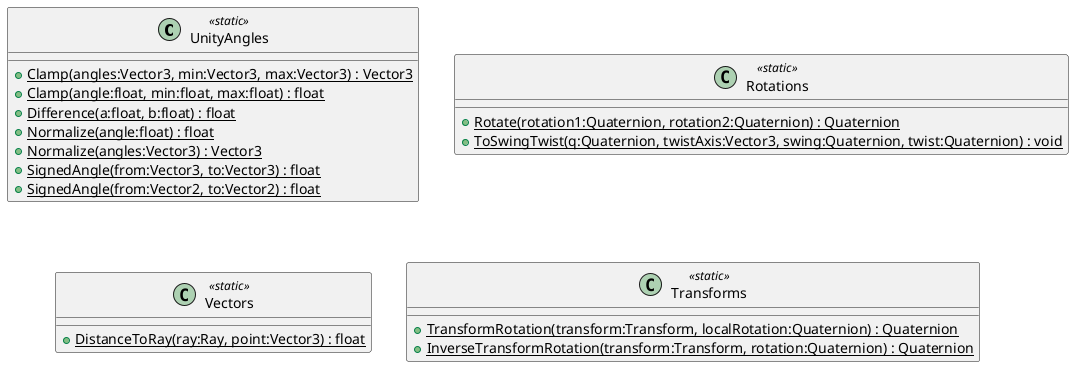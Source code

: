 @startuml
class UnityAngles <<static>> {
    + {static} Clamp(angles:Vector3, min:Vector3, max:Vector3) : Vector3
    + {static} Clamp(angle:float, min:float, max:float) : float
    + {static} Difference(a:float, b:float) : float
    + {static} Normalize(angle:float) : float
    + {static} Normalize(angles:Vector3) : Vector3
    + {static} SignedAngle(from:Vector3, to:Vector3) : float
    + {static} SignedAngle(from:Vector2, to:Vector2) : float
}
class Rotations <<static>> {
    + {static} Rotate(rotation1:Quaternion, rotation2:Quaternion) : Quaternion
    + {static} ToSwingTwist(q:Quaternion, twistAxis:Vector3, swing:Quaternion, twist:Quaternion) : void
}
class Vectors <<static>> {
    + {static} DistanceToRay(ray:Ray, point:Vector3) : float
}
class Transforms <<static>> {
    + {static} TransformRotation(transform:Transform, localRotation:Quaternion) : Quaternion
    + {static} InverseTransformRotation(transform:Transform, rotation:Quaternion) : Quaternion
}
@enduml
